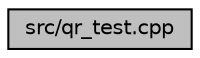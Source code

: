 digraph "src/qr_test.cpp"
{
  edge [fontname="Helvetica",fontsize="10",labelfontname="Helvetica",labelfontsize="10"];
  node [fontname="Helvetica",fontsize="10",shape=record];
  Node1 [label="src/qr_test.cpp",height=0.2,width=0.4,color="black", fillcolor="grey75", style="filled", fontcolor="black"];
}
